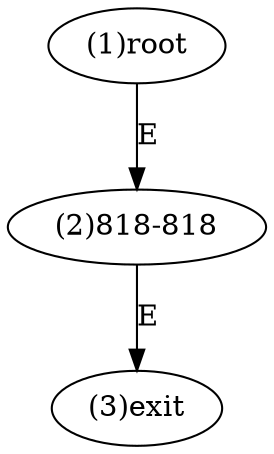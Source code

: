 digraph "" { 
1[ label="(1)root"];
2[ label="(2)818-818"];
3[ label="(3)exit"];
1->2[ label="E"];
2->3[ label="E"];
}